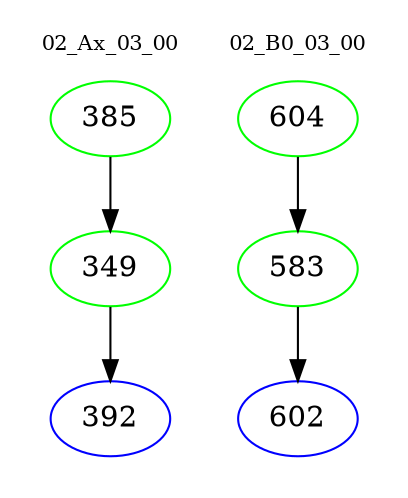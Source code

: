 digraph{
subgraph cluster_0 {
color = white
label = "02_Ax_03_00";
fontsize=10;
T0_385 [label="385", color="green"]
T0_385 -> T0_349 [color="black"]
T0_349 [label="349", color="green"]
T0_349 -> T0_392 [color="black"]
T0_392 [label="392", color="blue"]
}
subgraph cluster_1 {
color = white
label = "02_B0_03_00";
fontsize=10;
T1_604 [label="604", color="green"]
T1_604 -> T1_583 [color="black"]
T1_583 [label="583", color="green"]
T1_583 -> T1_602 [color="black"]
T1_602 [label="602", color="blue"]
}
}
